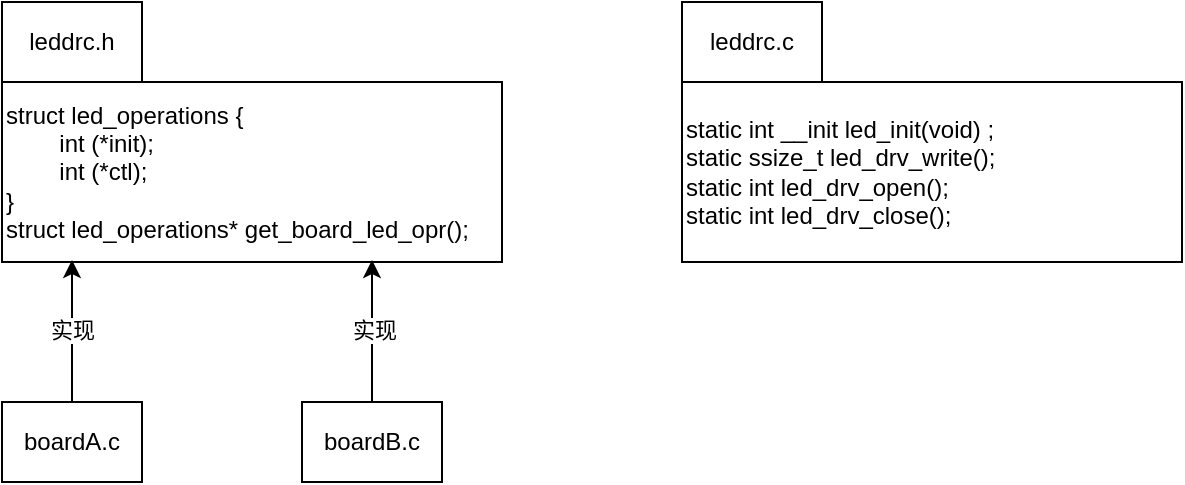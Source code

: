 <mxfile version="24.7.6">
  <diagram name="第 1 页" id="NZd1r_O6BDgPFqjXA8Pq">
    <mxGraphModel dx="712" dy="748" grid="1" gridSize="10" guides="1" tooltips="1" connect="1" arrows="1" fold="1" page="1" pageScale="1" pageWidth="827" pageHeight="1169" math="0" shadow="0">
      <root>
        <mxCell id="0" />
        <mxCell id="1" parent="0" />
        <mxCell id="DXp38wgTp2prvdkmYmkz-1" value="leddrc.h" style="rounded=0;whiteSpace=wrap;html=1;" vertex="1" parent="1">
          <mxGeometry x="50" y="270" width="70" height="40" as="geometry" />
        </mxCell>
        <mxCell id="DXp38wgTp2prvdkmYmkz-2" value="struct led_operations {&lt;div&gt;&lt;span style=&quot;white-space: pre;&quot;&gt;&#x9;&lt;/span&gt;int (*init);&lt;br&gt;&lt;/div&gt;&lt;div&gt;&lt;span style=&quot;white-space: pre;&quot;&gt;&#x9;&lt;/span&gt;int (*ctl);&lt;br&gt;&lt;/div&gt;&lt;div&gt;}&lt;/div&gt;&lt;div&gt;struct led_operations* get_board_led_opr();&lt;/div&gt;" style="rounded=0;whiteSpace=wrap;html=1;align=left;" vertex="1" parent="1">
          <mxGeometry x="50" y="310" width="250" height="90" as="geometry" />
        </mxCell>
        <mxCell id="DXp38wgTp2prvdkmYmkz-3" value="boardA.c" style="rounded=0;whiteSpace=wrap;html=1;" vertex="1" parent="1">
          <mxGeometry x="50" y="470" width="70" height="40" as="geometry" />
        </mxCell>
        <mxCell id="DXp38wgTp2prvdkmYmkz-5" style="edgeStyle=orthogonalEdgeStyle;rounded=0;orthogonalLoop=1;jettySize=auto;html=1;exitX=0.5;exitY=0;exitDx=0;exitDy=0;entryX=0.14;entryY=0.989;entryDx=0;entryDy=0;entryPerimeter=0;" edge="1" parent="1" source="DXp38wgTp2prvdkmYmkz-3" target="DXp38wgTp2prvdkmYmkz-2">
          <mxGeometry relative="1" as="geometry" />
        </mxCell>
        <mxCell id="DXp38wgTp2prvdkmYmkz-6" value="实现" style="edgeLabel;html=1;align=center;verticalAlign=middle;resizable=0;points=[];" vertex="1" connectable="0" parent="DXp38wgTp2prvdkmYmkz-5">
          <mxGeometry x="0.014" relative="1" as="geometry">
            <mxPoint as="offset" />
          </mxGeometry>
        </mxCell>
        <mxCell id="DXp38wgTp2prvdkmYmkz-7" value="boardB.c" style="rounded=0;whiteSpace=wrap;html=1;" vertex="1" parent="1">
          <mxGeometry x="200" y="470" width="70" height="40" as="geometry" />
        </mxCell>
        <mxCell id="DXp38wgTp2prvdkmYmkz-8" style="edgeStyle=orthogonalEdgeStyle;rounded=0;orthogonalLoop=1;jettySize=auto;html=1;exitX=0.5;exitY=0;exitDx=0;exitDy=0;entryX=0.14;entryY=0.989;entryDx=0;entryDy=0;entryPerimeter=0;" edge="1" parent="1" source="DXp38wgTp2prvdkmYmkz-7">
          <mxGeometry relative="1" as="geometry">
            <mxPoint x="235" y="399" as="targetPoint" />
          </mxGeometry>
        </mxCell>
        <mxCell id="DXp38wgTp2prvdkmYmkz-9" value="实现" style="edgeLabel;html=1;align=center;verticalAlign=middle;resizable=0;points=[];" vertex="1" connectable="0" parent="DXp38wgTp2prvdkmYmkz-8">
          <mxGeometry x="0.014" relative="1" as="geometry">
            <mxPoint as="offset" />
          </mxGeometry>
        </mxCell>
        <mxCell id="DXp38wgTp2prvdkmYmkz-10" value="leddrc.c" style="rounded=0;whiteSpace=wrap;html=1;" vertex="1" parent="1">
          <mxGeometry x="390" y="270" width="70" height="40" as="geometry" />
        </mxCell>
        <mxCell id="DXp38wgTp2prvdkmYmkz-11" value="static int __init led_init(void) ;&lt;div&gt;static ssize_t led_drv_write();&lt;br&gt;&lt;/div&gt;&lt;div&gt;static int led_drv_open();&lt;br&gt;&lt;/div&gt;&lt;div&gt;static int led_drv_close();&lt;br&gt;&lt;/div&gt;" style="rounded=0;whiteSpace=wrap;html=1;align=left;" vertex="1" parent="1">
          <mxGeometry x="390" y="310" width="250" height="90" as="geometry" />
        </mxCell>
      </root>
    </mxGraphModel>
  </diagram>
</mxfile>
